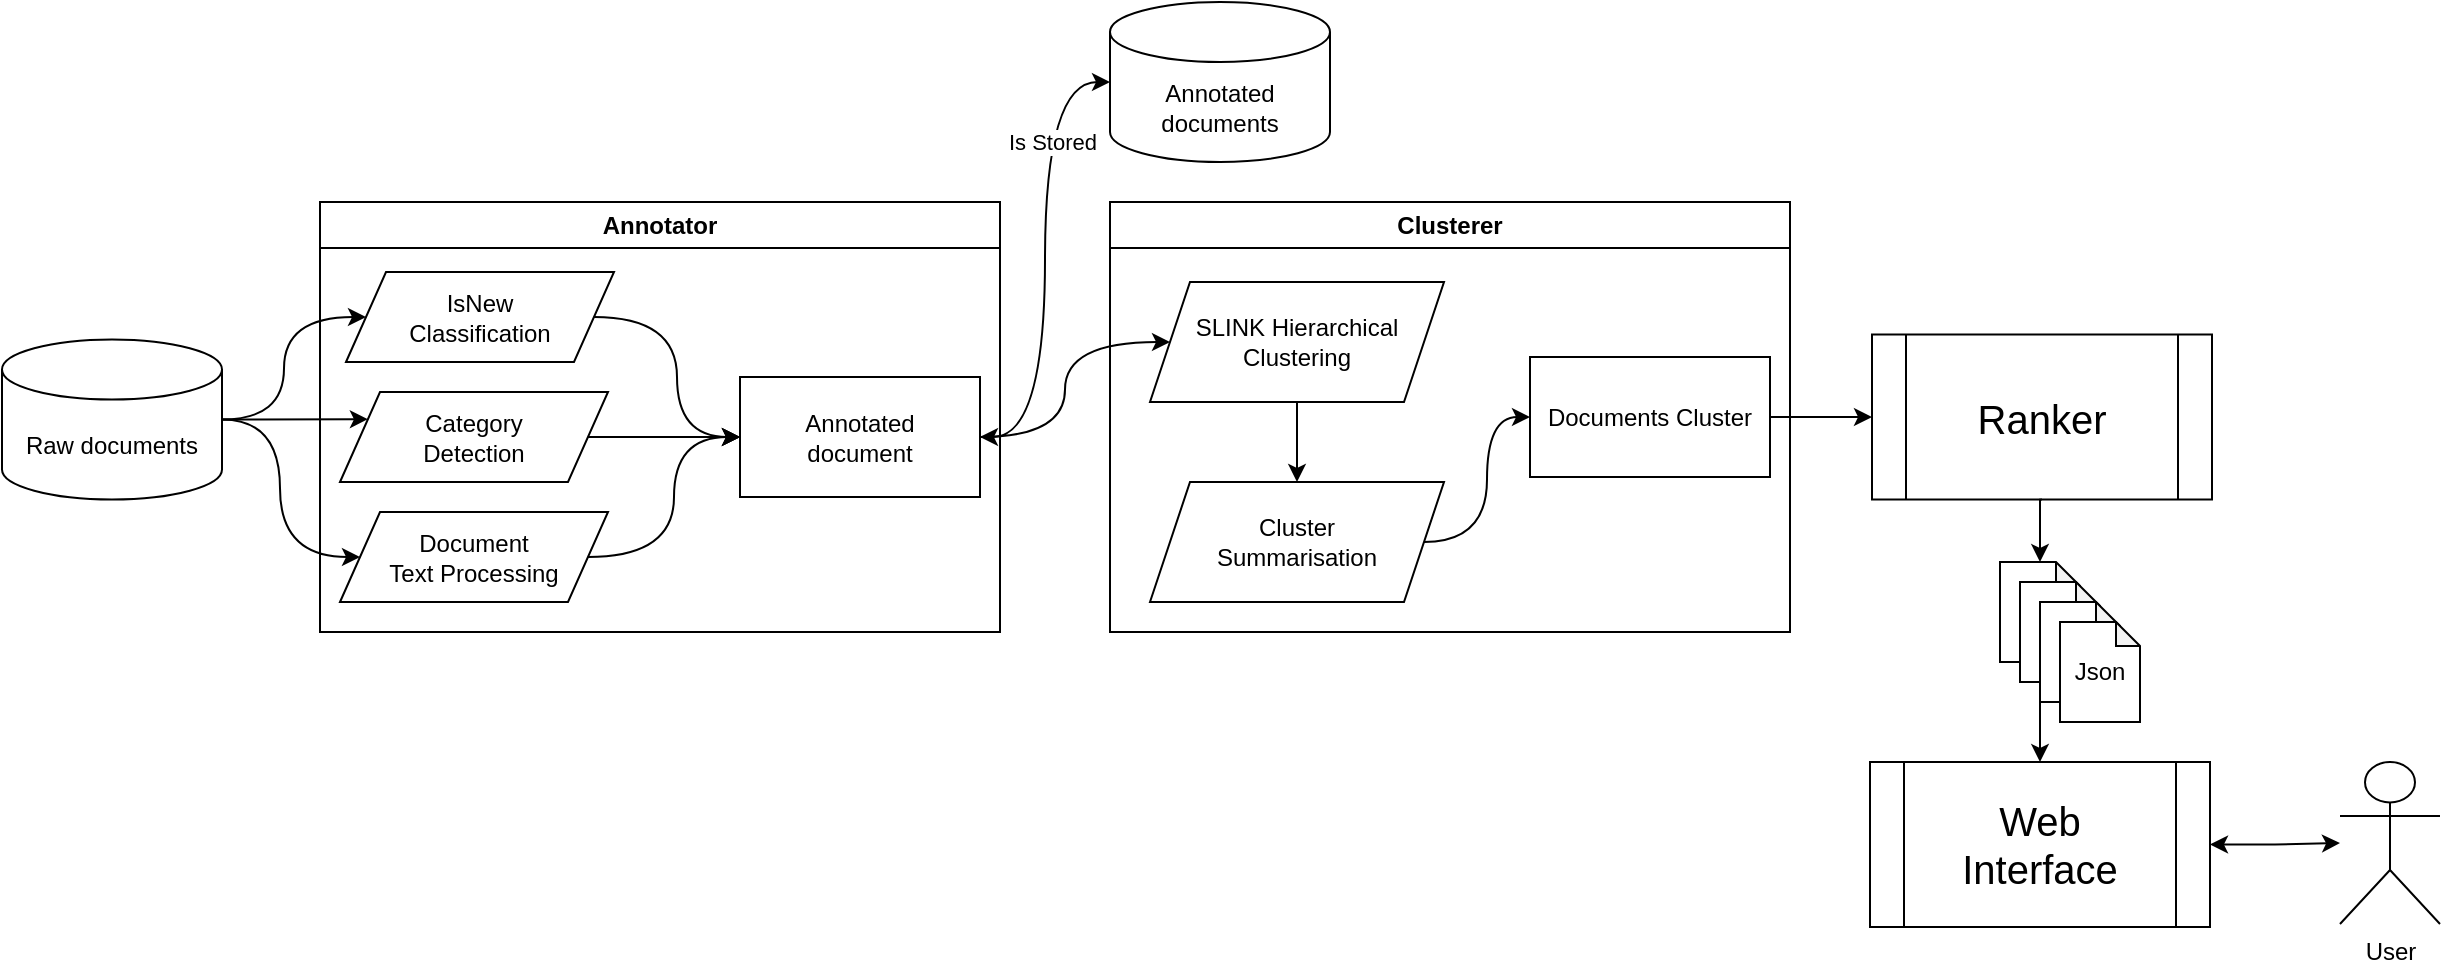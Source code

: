 <mxfile version="24.6.5" type="github">
  <diagram name="Page-1" id="wxCbchn2Chx5s0cPIJcQ">
    <mxGraphModel dx="1570" dy="1033" grid="0" gridSize="10" guides="1" tooltips="1" connect="1" arrows="1" fold="1" page="0" pageScale="1" pageWidth="827" pageHeight="1169" math="0" shadow="0">
      <root>
        <mxCell id="0" />
        <mxCell id="1" parent="0" />
        <mxCell id="KK3T090K7q1Hy_3dpbnI-68" style="edgeStyle=orthogonalEdgeStyle;rounded=0;orthogonalLoop=1;jettySize=auto;html=1;exitX=1;exitY=0.5;exitDx=0;exitDy=0;exitPerimeter=0;entryX=0;entryY=0.5;entryDx=0;entryDy=0;curved=1;" parent="1" source="KK3T090K7q1Hy_3dpbnI-1" target="KK3T090K7q1Hy_3dpbnI-7" edge="1">
          <mxGeometry relative="1" as="geometry" />
        </mxCell>
        <mxCell id="KK3T090K7q1Hy_3dpbnI-69" style="edgeStyle=orthogonalEdgeStyle;rounded=0;orthogonalLoop=1;jettySize=auto;html=1;exitX=1;exitY=0.5;exitDx=0;exitDy=0;exitPerimeter=0;entryX=0;entryY=0.25;entryDx=0;entryDy=0;curved=1;" parent="1" source="KK3T090K7q1Hy_3dpbnI-1" target="KK3T090K7q1Hy_3dpbnI-9" edge="1">
          <mxGeometry relative="1" as="geometry" />
        </mxCell>
        <mxCell id="KK3T090K7q1Hy_3dpbnI-70" style="edgeStyle=orthogonalEdgeStyle;rounded=0;orthogonalLoop=1;jettySize=auto;html=1;exitX=1;exitY=0.5;exitDx=0;exitDy=0;exitPerimeter=0;entryX=0;entryY=0.5;entryDx=0;entryDy=0;curved=1;" parent="1" source="KK3T090K7q1Hy_3dpbnI-1" target="KK3T090K7q1Hy_3dpbnI-10" edge="1">
          <mxGeometry relative="1" as="geometry">
            <Array as="points">
              <mxPoint x="360" y="479" />
              <mxPoint x="360" y="548" />
            </Array>
          </mxGeometry>
        </mxCell>
        <mxCell id="KK3T090K7q1Hy_3dpbnI-1" value="Raw documents" style="shape=cylinder3;whiteSpace=wrap;html=1;boundedLbl=1;backgroundOutline=1;size=15;" parent="1" vertex="1">
          <mxGeometry x="221" y="438.75" width="110" height="80" as="geometry" />
        </mxCell>
        <mxCell id="KK3T090K7q1Hy_3dpbnI-2" value="Annotator" style="swimlane;whiteSpace=wrap;html=1;" parent="1" vertex="1">
          <mxGeometry x="380" y="370" width="340" height="215" as="geometry" />
        </mxCell>
        <mxCell id="KK3T090K7q1Hy_3dpbnI-13" style="edgeStyle=orthogonalEdgeStyle;rounded=0;orthogonalLoop=1;jettySize=auto;html=1;exitX=1;exitY=0.5;exitDx=0;exitDy=0;entryX=0;entryY=0.5;entryDx=0;entryDy=0;curved=1;" parent="KK3T090K7q1Hy_3dpbnI-2" source="KK3T090K7q1Hy_3dpbnI-7" target="KK3T090K7q1Hy_3dpbnI-12" edge="1">
          <mxGeometry relative="1" as="geometry" />
        </mxCell>
        <mxCell id="KK3T090K7q1Hy_3dpbnI-7" value="IsNew&lt;div&gt;Classification&lt;/div&gt;" style="shape=parallelogram;perimeter=parallelogramPerimeter;whiteSpace=wrap;html=1;fixedSize=1;" parent="KK3T090K7q1Hy_3dpbnI-2" vertex="1">
          <mxGeometry x="13" y="35" width="134" height="45" as="geometry" />
        </mxCell>
        <mxCell id="KK3T090K7q1Hy_3dpbnI-16" style="edgeStyle=orthogonalEdgeStyle;rounded=0;orthogonalLoop=1;jettySize=auto;html=1;exitX=1;exitY=0.5;exitDx=0;exitDy=0;entryX=0;entryY=0.5;entryDx=0;entryDy=0;" parent="KK3T090K7q1Hy_3dpbnI-2" source="KK3T090K7q1Hy_3dpbnI-9" target="KK3T090K7q1Hy_3dpbnI-12" edge="1">
          <mxGeometry relative="1" as="geometry" />
        </mxCell>
        <mxCell id="KK3T090K7q1Hy_3dpbnI-9" value="Category&lt;div&gt;Detection&lt;/div&gt;" style="shape=parallelogram;perimeter=parallelogramPerimeter;whiteSpace=wrap;html=1;fixedSize=1;" parent="KK3T090K7q1Hy_3dpbnI-2" vertex="1">
          <mxGeometry x="10" y="95" width="134" height="45" as="geometry" />
        </mxCell>
        <mxCell id="KK3T090K7q1Hy_3dpbnI-15" style="edgeStyle=orthogonalEdgeStyle;rounded=0;orthogonalLoop=1;jettySize=auto;html=1;exitX=1;exitY=0.5;exitDx=0;exitDy=0;entryX=0;entryY=0.5;entryDx=0;entryDy=0;curved=1;" parent="KK3T090K7q1Hy_3dpbnI-2" source="KK3T090K7q1Hy_3dpbnI-10" target="KK3T090K7q1Hy_3dpbnI-12" edge="1">
          <mxGeometry relative="1" as="geometry" />
        </mxCell>
        <mxCell id="KK3T090K7q1Hy_3dpbnI-10" value="Document&lt;div&gt;Text Processing&lt;/div&gt;" style="shape=parallelogram;perimeter=parallelogramPerimeter;whiteSpace=wrap;html=1;fixedSize=1;" parent="KK3T090K7q1Hy_3dpbnI-2" vertex="1">
          <mxGeometry x="10" y="155" width="134" height="45" as="geometry" />
        </mxCell>
        <mxCell id="KK3T090K7q1Hy_3dpbnI-12" value="Annotated&lt;div&gt;document&lt;/div&gt;" style="rounded=0;whiteSpace=wrap;html=1;" parent="KK3T090K7q1Hy_3dpbnI-2" vertex="1">
          <mxGeometry x="210" y="87.5" width="120" height="60" as="geometry" />
        </mxCell>
        <mxCell id="KK3T090K7q1Hy_3dpbnI-5" value="Annotated documents" style="shape=cylinder3;whiteSpace=wrap;html=1;boundedLbl=1;backgroundOutline=1;size=15;" parent="1" vertex="1">
          <mxGeometry x="775" y="270" width="110" height="80" as="geometry" />
        </mxCell>
        <mxCell id="KK3T090K7q1Hy_3dpbnI-18" style="edgeStyle=orthogonalEdgeStyle;rounded=0;orthogonalLoop=1;jettySize=auto;html=1;exitX=1;exitY=0.5;exitDx=0;exitDy=0;entryX=0;entryY=0.5;entryDx=0;entryDy=0;entryPerimeter=0;curved=1;startArrow=classic;startFill=1;" parent="1" source="KK3T090K7q1Hy_3dpbnI-12" target="KK3T090K7q1Hy_3dpbnI-5" edge="1">
          <mxGeometry relative="1" as="geometry" />
        </mxCell>
        <mxCell id="KK3T090K7q1Hy_3dpbnI-36" value="Is Stored" style="edgeLabel;html=1;align=center;verticalAlign=middle;resizable=0;points=[];" parent="KK3T090K7q1Hy_3dpbnI-18" vertex="1" connectable="0">
          <mxGeometry x="0.295" y="-2" relative="1" as="geometry">
            <mxPoint x="1" y="-23" as="offset" />
          </mxGeometry>
        </mxCell>
        <mxCell id="KK3T090K7q1Hy_3dpbnI-23" value="Clusterer" style="swimlane;whiteSpace=wrap;html=1;startSize=23;" parent="1" vertex="1">
          <mxGeometry x="775" y="370" width="340" height="215" as="geometry">
            <mxRectangle x="775" y="370" width="90" height="30" as="alternateBounds" />
          </mxGeometry>
        </mxCell>
        <mxCell id="KK3T090K7q1Hy_3dpbnI-45" style="edgeStyle=orthogonalEdgeStyle;rounded=0;orthogonalLoop=1;jettySize=auto;html=1;exitX=0.5;exitY=1;exitDx=0;exitDy=0;entryX=0.5;entryY=0;entryDx=0;entryDy=0;" parent="KK3T090K7q1Hy_3dpbnI-23" source="KK3T090K7q1Hy_3dpbnI-25" target="KK3T090K7q1Hy_3dpbnI-44" edge="1">
          <mxGeometry relative="1" as="geometry" />
        </mxCell>
        <mxCell id="KK3T090K7q1Hy_3dpbnI-25" value="SLINK Hierarchical&lt;div&gt;Clustering&lt;/div&gt;" style="shape=parallelogram;perimeter=parallelogramPerimeter;whiteSpace=wrap;html=1;fixedSize=1;" parent="KK3T090K7q1Hy_3dpbnI-23" vertex="1">
          <mxGeometry x="20" y="40" width="147" height="60" as="geometry" />
        </mxCell>
        <mxCell id="KK3T090K7q1Hy_3dpbnI-30" value="Documents Cluster" style="rounded=0;whiteSpace=wrap;html=1;" parent="KK3T090K7q1Hy_3dpbnI-23" vertex="1">
          <mxGeometry x="210" y="77.5" width="120" height="60" as="geometry" />
        </mxCell>
        <mxCell id="KK3T090K7q1Hy_3dpbnI-46" style="edgeStyle=orthogonalEdgeStyle;rounded=0;orthogonalLoop=1;jettySize=auto;html=1;exitX=1;exitY=0.5;exitDx=0;exitDy=0;entryX=0;entryY=0.5;entryDx=0;entryDy=0;curved=1;" parent="KK3T090K7q1Hy_3dpbnI-23" source="KK3T090K7q1Hy_3dpbnI-44" target="KK3T090K7q1Hy_3dpbnI-30" edge="1">
          <mxGeometry relative="1" as="geometry" />
        </mxCell>
        <mxCell id="KK3T090K7q1Hy_3dpbnI-44" value="&lt;div&gt;Cluster&lt;/div&gt;&lt;div&gt;Summarisation&lt;/div&gt;" style="shape=parallelogram;perimeter=parallelogramPerimeter;whiteSpace=wrap;html=1;fixedSize=1;" parent="KK3T090K7q1Hy_3dpbnI-23" vertex="1">
          <mxGeometry x="20" y="140" width="147" height="60" as="geometry" />
        </mxCell>
        <mxCell id="KK3T090K7q1Hy_3dpbnI-37" style="edgeStyle=orthogonalEdgeStyle;rounded=0;orthogonalLoop=1;jettySize=auto;html=1;exitX=1;exitY=0.5;exitDx=0;exitDy=0;entryX=0;entryY=0.5;entryDx=0;entryDy=0;curved=1;" parent="1" source="KK3T090K7q1Hy_3dpbnI-12" target="KK3T090K7q1Hy_3dpbnI-25" edge="1">
          <mxGeometry relative="1" as="geometry" />
        </mxCell>
        <mxCell id="KK3T090K7q1Hy_3dpbnI-47" value="&lt;font style=&quot;font-size: 20px;&quot;&gt;Ranker&lt;/font&gt;" style="shape=process;whiteSpace=wrap;html=1;backgroundOutline=1;" parent="1" vertex="1">
          <mxGeometry x="1156" y="436.25" width="170" height="82.5" as="geometry" />
        </mxCell>
        <mxCell id="KK3T090K7q1Hy_3dpbnI-48" style="edgeStyle=orthogonalEdgeStyle;rounded=0;orthogonalLoop=1;jettySize=auto;html=1;exitX=1;exitY=0.5;exitDx=0;exitDy=0;entryX=0;entryY=0.5;entryDx=0;entryDy=0;" parent="1" source="KK3T090K7q1Hy_3dpbnI-30" target="KK3T090K7q1Hy_3dpbnI-47" edge="1">
          <mxGeometry relative="1" as="geometry" />
        </mxCell>
        <mxCell id="KK3T090K7q1Hy_3dpbnI-49" value="" style="shape=note;whiteSpace=wrap;html=1;backgroundOutline=1;darkOpacity=0.05;size=12;" parent="1" vertex="1">
          <mxGeometry x="1220" y="550" width="40" height="50" as="geometry" />
        </mxCell>
        <mxCell id="KK3T090K7q1Hy_3dpbnI-50" value="" style="shape=note;whiteSpace=wrap;html=1;backgroundOutline=1;darkOpacity=0.05;size=12;" parent="1" vertex="1">
          <mxGeometry x="1230" y="560" width="40" height="50" as="geometry" />
        </mxCell>
        <mxCell id="KK3T090K7q1Hy_3dpbnI-61" style="edgeStyle=orthogonalEdgeStyle;rounded=0;orthogonalLoop=1;jettySize=auto;html=1;exitX=0;exitY=1;exitDx=0;exitDy=0;exitPerimeter=0;entryX=0.5;entryY=0;entryDx=0;entryDy=0;" parent="1" source="KK3T090K7q1Hy_3dpbnI-51" target="KK3T090K7q1Hy_3dpbnI-60" edge="1">
          <mxGeometry relative="1" as="geometry" />
        </mxCell>
        <mxCell id="KK3T090K7q1Hy_3dpbnI-51" value="" style="shape=note;whiteSpace=wrap;html=1;backgroundOutline=1;darkOpacity=0.05;size=12;" parent="1" vertex="1">
          <mxGeometry x="1240" y="570" width="40" height="50" as="geometry" />
        </mxCell>
        <mxCell id="KK3T090K7q1Hy_3dpbnI-52" value="Json" style="shape=note;whiteSpace=wrap;html=1;backgroundOutline=1;darkOpacity=0.05;size=12;" parent="1" vertex="1">
          <mxGeometry x="1250" y="580" width="40" height="50" as="geometry" />
        </mxCell>
        <mxCell id="KK3T090K7q1Hy_3dpbnI-56" style="edgeStyle=orthogonalEdgeStyle;rounded=0;orthogonalLoop=1;jettySize=auto;html=1;exitX=0.5;exitY=1;exitDx=0;exitDy=0;entryX=0.5;entryY=0;entryDx=0;entryDy=0;entryPerimeter=0;" parent="1" source="KK3T090K7q1Hy_3dpbnI-47" target="KK3T090K7q1Hy_3dpbnI-49" edge="1">
          <mxGeometry relative="1" as="geometry" />
        </mxCell>
        <mxCell id="KK3T090K7q1Hy_3dpbnI-65" style="edgeStyle=orthogonalEdgeStyle;rounded=0;orthogonalLoop=1;jettySize=auto;html=1;exitX=1;exitY=0.5;exitDx=0;exitDy=0;startArrow=classic;startFill=1;" parent="1" source="KK3T090K7q1Hy_3dpbnI-60" target="KK3T090K7q1Hy_3dpbnI-62" edge="1">
          <mxGeometry relative="1" as="geometry" />
        </mxCell>
        <mxCell id="KK3T090K7q1Hy_3dpbnI-60" value="&lt;span style=&quot;font-size: 20px;&quot;&gt;Web&lt;/span&gt;&lt;br&gt;&lt;div&gt;&lt;font style=&quot;font-size: 20px;&quot;&gt;Interface&lt;/font&gt;&lt;/div&gt;" style="shape=process;whiteSpace=wrap;html=1;backgroundOutline=1;" parent="1" vertex="1">
          <mxGeometry x="1155" y="650" width="170" height="82.5" as="geometry" />
        </mxCell>
        <mxCell id="KK3T090K7q1Hy_3dpbnI-62" value="User" style="shape=umlActor;verticalLabelPosition=bottom;verticalAlign=top;html=1;outlineConnect=0;" parent="1" vertex="1">
          <mxGeometry x="1390" y="650" width="50" height="81" as="geometry" />
        </mxCell>
      </root>
    </mxGraphModel>
  </diagram>
</mxfile>
